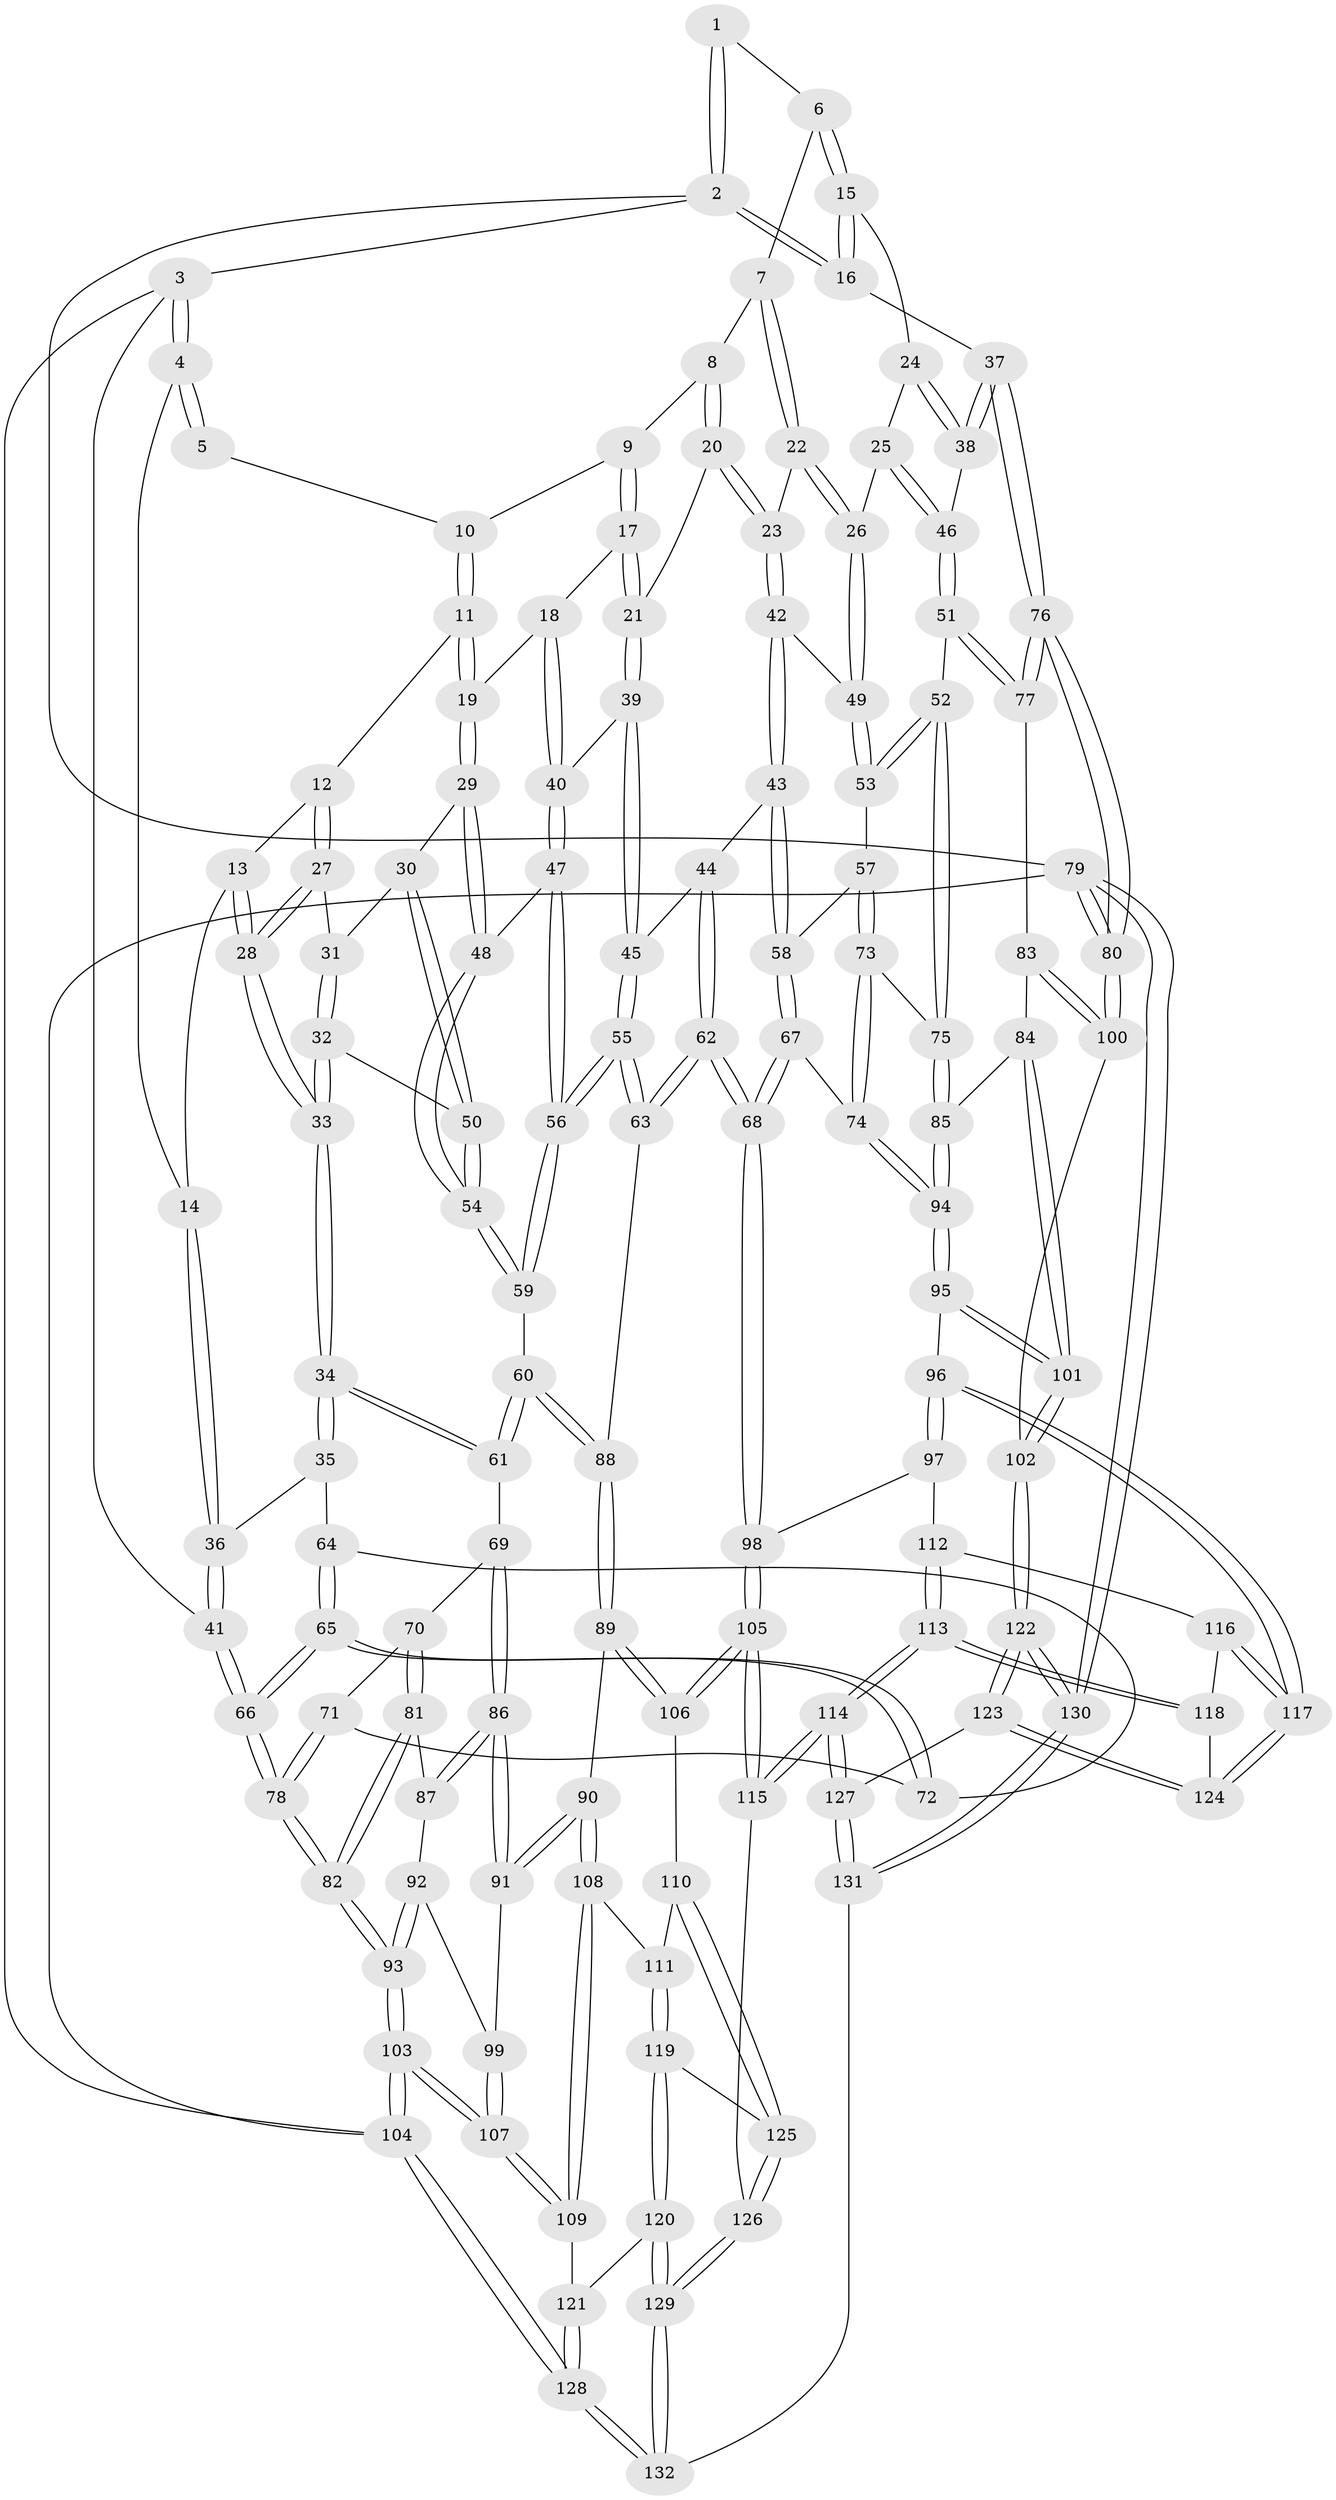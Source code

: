 // Generated by graph-tools (version 1.1) at 2025/00/03/09/25 05:00:52]
// undirected, 132 vertices, 327 edges
graph export_dot {
graph [start="1"]
  node [color=gray90,style=filled];
  1 [pos="+0.5963057930403491+0"];
  2 [pos="+1+0"];
  3 [pos="+0+0"];
  4 [pos="+0+0"];
  5 [pos="+0.32742482855034893+0"];
  6 [pos="+0.7345246443656855+0.14985026027099224"];
  7 [pos="+0.6715627744067008+0.19928199866500065"];
  8 [pos="+0.552713052600889+0.20496423693392274"];
  9 [pos="+0.4770378975632465+0.1699822133685103"];
  10 [pos="+0.3352386688630654+0"];
  11 [pos="+0.30944076627698774+0.1451674466217741"];
  12 [pos="+0.2043371695172781+0.2871792559927782"];
  13 [pos="+0.08998577829491831+0.25419029255084236"];
  14 [pos="+0.06895763864525903+0.23992011214349757"];
  15 [pos="+0.7845652937318714+0.17365965589663188"];
  16 [pos="+1+0.1110165414205973"];
  17 [pos="+0.4743079628136154+0.2620473187297231"];
  18 [pos="+0.4153038624723788+0.3179117017450776"];
  19 [pos="+0.3397577860513935+0.3077503737875994"];
  20 [pos="+0.5797107546084617+0.31330467761573066"];
  21 [pos="+0.5087533103886809+0.3170736952160907"];
  22 [pos="+0.6506488970232874+0.2843892265068757"];
  23 [pos="+0.600904502145694+0.3270715277410014"];
  24 [pos="+0.7794498088682204+0.28838813448377154"];
  25 [pos="+0.7451364145396149+0.3268259947907429"];
  26 [pos="+0.7274764122876234+0.3417152304942983"];
  27 [pos="+0.20455252420975642+0.28917197615708146"];
  28 [pos="+0.170127133019837+0.39666407583543734"];
  29 [pos="+0.3306455814352812+0.32930537891496064"];
  30 [pos="+0.3011197771087498+0.34213754075196323"];
  31 [pos="+0.24525903186812315+0.3190225354758877"];
  32 [pos="+0.21033218225322184+0.4128166253750703"];
  33 [pos="+0.17028235210596276+0.41650096560972694"];
  34 [pos="+0.16875523907893664+0.4179774992926336"];
  35 [pos="+0.10573288511686615+0.423574768948868"];
  36 [pos="+0.05677940286618976+0.3481720208750928"];
  37 [pos="+1+0.12710419373368925"];
  38 [pos="+0.887483691790071+0.3859120420248549"];
  39 [pos="+0.48152491307063244+0.38569259713694737"];
  40 [pos="+0.4616377126468526+0.3919080302239064"];
  41 [pos="+0+0.4409861335505934"];
  42 [pos="+0.6100159360108015+0.391813369135722"];
  43 [pos="+0.600479967892453+0.4197845142542183"];
  44 [pos="+0.577380445049912+0.42331683471405"];
  45 [pos="+0.5667425457583813+0.4219208074618096"];
  46 [pos="+0.8579362302405332+0.44079217785700747"];
  47 [pos="+0.42748955799783617+0.4302932590787401"];
  48 [pos="+0.34410295329501067+0.3623979685631904"];
  49 [pos="+0.7223871664903017+0.3575830801853407"];
  50 [pos="+0.23210578106425622+0.41233088095675136"];
  51 [pos="+0.8356539621235833+0.49117385588220663"];
  52 [pos="+0.8299801739558759+0.492508132461739"];
  53 [pos="+0.7559906106703107+0.45075738320202463"];
  54 [pos="+0.30920808936913463+0.46586901948848786"];
  55 [pos="+0.40483852972541384+0.5463376295223591"];
  56 [pos="+0.4032608511652954+0.5438947325128514"];
  57 [pos="+0.7118534475209023+0.4561359436498743"];
  58 [pos="+0.6112635697364651+0.4342108441330006"];
  59 [pos="+0.33884946568873775+0.5155725878325734"];
  60 [pos="+0.2036297254465616+0.5540487400825497"];
  61 [pos="+0.19428819083115698+0.5482340936829455"];
  62 [pos="+0.46211402763757903+0.6438284744363205"];
  63 [pos="+0.4358741657906379+0.6139880036402049"];
  64 [pos="+0.08824047837540774+0.43766187284445796"];
  65 [pos="+0+0.4579015091635437"];
  66 [pos="+0+0.46281835603146154"];
  67 [pos="+0.6212187486464605+0.5758089575048637"];
  68 [pos="+0.4722130620434263+0.6586991687862823"];
  69 [pos="+0.13747561920955242+0.5658699290490725"];
  70 [pos="+0.08586779991207621+0.5565467744664169"];
  71 [pos="+0.07739364716776911+0.5159200161862011"];
  72 [pos="+0.07797278677318085+0.5059148023086154"];
  73 [pos="+0.6438165690682831+0.5726638989295388"];
  74 [pos="+0.6332077948300237+0.5768420131895451"];
  75 [pos="+0.7822675257717604+0.5510663438837798"];
  76 [pos="+1+0.5960540013437158"];
  77 [pos="+0.9678703225661627+0.5876037723130753"];
  78 [pos="+0+0.4974673722386115"];
  79 [pos="+1+1"];
  80 [pos="+1+0.7894674409805948"];
  81 [pos="+0.060483095418965044+0.5759334943848611"];
  82 [pos="+0+0.5394443190874442"];
  83 [pos="+0.9087497706738644+0.6547093698597485"];
  84 [pos="+0.8913459172658053+0.6661500245335433"];
  85 [pos="+0.7770322178980803+0.6258480302806553"];
  86 [pos="+0.12267990279375267+0.6731288175272574"];
  87 [pos="+0.06207472528564006+0.6155816117923192"];
  88 [pos="+0.2276541492632662+0.6471518923802142"];
  89 [pos="+0.20769941750836823+0.6915229135091675"];
  90 [pos="+0.14722974426817076+0.7122621652766606"];
  91 [pos="+0.13423033363308481+0.7068408284241754"];
  92 [pos="+0.021649233479305634+0.6620991143723066"];
  93 [pos="+0+0.7451701094093405"];
  94 [pos="+0.7382262798914049+0.7031329315757663"];
  95 [pos="+0.7381117653420382+0.7418371722772024"];
  96 [pos="+0.7066501938061932+0.7596397288302973"];
  97 [pos="+0.4947783022385469+0.677251797286379"];
  98 [pos="+0.47234237840252613+0.6614096407865843"];
  99 [pos="+0.12375071739032809+0.7091054148832983"];
  100 [pos="+0.9611375870185881+0.8320801337390997"];
  101 [pos="+0.8153260169407013+0.7677950757352959"];
  102 [pos="+0.8874340616340244+0.8582227898633776"];
  103 [pos="+0+0.8119122342547878"];
  104 [pos="+0+1"];
  105 [pos="+0.4069629177523102+0.7702967986598172"];
  106 [pos="+0.3023744004423688+0.775017091992464"];
  107 [pos="+0+0.8168927233274426"];
  108 [pos="+0.15204566447876236+0.7979606775652879"];
  109 [pos="+0.08119586930057092+0.8664002214651535"];
  110 [pos="+0.28722595196399986+0.7898799484923879"];
  111 [pos="+0.171782092573934+0.8086007754550245"];
  112 [pos="+0.5705817583455188+0.8108554187033086"];
  113 [pos="+0.5311065681440243+0.9271740920477664"];
  114 [pos="+0.5099991291617421+0.961125002690405"];
  115 [pos="+0.42336291211608174+0.8793822845653898"];
  116 [pos="+0.5825917440131388+0.8155048721797591"];
  117 [pos="+0.6840225179887103+0.8186646557892805"];
  118 [pos="+0.6011498397877878+0.8610123318930782"];
  119 [pos="+0.2287863191974429+0.9057837254711979"];
  120 [pos="+0.22786808593257632+0.9182911208677165"];
  121 [pos="+0.10437314785865051+0.902552057303954"];
  122 [pos="+0.8283450576695158+1"];
  123 [pos="+0.6960259446270912+0.9160622075971888"];
  124 [pos="+0.6822383004246024+0.8394650409811556"];
  125 [pos="+0.2669408790423243+0.8315835959031836"];
  126 [pos="+0.3504255434624756+0.9257384772150843"];
  127 [pos="+0.5206653096539524+0.9821701107632731"];
  128 [pos="+0.01917812633717632+1"];
  129 [pos="+0.26697298888882026+0.9804226585782078"];
  130 [pos="+0.8986225411545069+1"];
  131 [pos="+0.5190084860200725+1"];
  132 [pos="+0.22076875246997402+1"];
  1 -- 2;
  1 -- 2;
  1 -- 6;
  2 -- 3;
  2 -- 16;
  2 -- 16;
  2 -- 79;
  3 -- 4;
  3 -- 4;
  3 -- 41;
  3 -- 104;
  4 -- 5;
  4 -- 5;
  4 -- 14;
  5 -- 10;
  6 -- 7;
  6 -- 15;
  6 -- 15;
  7 -- 8;
  7 -- 22;
  7 -- 22;
  8 -- 9;
  8 -- 20;
  8 -- 20;
  9 -- 10;
  9 -- 17;
  9 -- 17;
  10 -- 11;
  10 -- 11;
  11 -- 12;
  11 -- 19;
  11 -- 19;
  12 -- 13;
  12 -- 27;
  12 -- 27;
  13 -- 14;
  13 -- 28;
  13 -- 28;
  14 -- 36;
  14 -- 36;
  15 -- 16;
  15 -- 16;
  15 -- 24;
  16 -- 37;
  17 -- 18;
  17 -- 21;
  17 -- 21;
  18 -- 19;
  18 -- 40;
  18 -- 40;
  19 -- 29;
  19 -- 29;
  20 -- 21;
  20 -- 23;
  20 -- 23;
  21 -- 39;
  21 -- 39;
  22 -- 23;
  22 -- 26;
  22 -- 26;
  23 -- 42;
  23 -- 42;
  24 -- 25;
  24 -- 38;
  24 -- 38;
  25 -- 26;
  25 -- 46;
  25 -- 46;
  26 -- 49;
  26 -- 49;
  27 -- 28;
  27 -- 28;
  27 -- 31;
  28 -- 33;
  28 -- 33;
  29 -- 30;
  29 -- 48;
  29 -- 48;
  30 -- 31;
  30 -- 50;
  30 -- 50;
  31 -- 32;
  31 -- 32;
  32 -- 33;
  32 -- 33;
  32 -- 50;
  33 -- 34;
  33 -- 34;
  34 -- 35;
  34 -- 35;
  34 -- 61;
  34 -- 61;
  35 -- 36;
  35 -- 64;
  36 -- 41;
  36 -- 41;
  37 -- 38;
  37 -- 38;
  37 -- 76;
  37 -- 76;
  38 -- 46;
  39 -- 40;
  39 -- 45;
  39 -- 45;
  40 -- 47;
  40 -- 47;
  41 -- 66;
  41 -- 66;
  42 -- 43;
  42 -- 43;
  42 -- 49;
  43 -- 44;
  43 -- 58;
  43 -- 58;
  44 -- 45;
  44 -- 62;
  44 -- 62;
  45 -- 55;
  45 -- 55;
  46 -- 51;
  46 -- 51;
  47 -- 48;
  47 -- 56;
  47 -- 56;
  48 -- 54;
  48 -- 54;
  49 -- 53;
  49 -- 53;
  50 -- 54;
  50 -- 54;
  51 -- 52;
  51 -- 77;
  51 -- 77;
  52 -- 53;
  52 -- 53;
  52 -- 75;
  52 -- 75;
  53 -- 57;
  54 -- 59;
  54 -- 59;
  55 -- 56;
  55 -- 56;
  55 -- 63;
  55 -- 63;
  56 -- 59;
  56 -- 59;
  57 -- 58;
  57 -- 73;
  57 -- 73;
  58 -- 67;
  58 -- 67;
  59 -- 60;
  60 -- 61;
  60 -- 61;
  60 -- 88;
  60 -- 88;
  61 -- 69;
  62 -- 63;
  62 -- 63;
  62 -- 68;
  62 -- 68;
  63 -- 88;
  64 -- 65;
  64 -- 65;
  64 -- 72;
  65 -- 66;
  65 -- 66;
  65 -- 72;
  65 -- 72;
  66 -- 78;
  66 -- 78;
  67 -- 68;
  67 -- 68;
  67 -- 74;
  68 -- 98;
  68 -- 98;
  69 -- 70;
  69 -- 86;
  69 -- 86;
  70 -- 71;
  70 -- 81;
  70 -- 81;
  71 -- 72;
  71 -- 78;
  71 -- 78;
  73 -- 74;
  73 -- 74;
  73 -- 75;
  74 -- 94;
  74 -- 94;
  75 -- 85;
  75 -- 85;
  76 -- 77;
  76 -- 77;
  76 -- 80;
  76 -- 80;
  77 -- 83;
  78 -- 82;
  78 -- 82;
  79 -- 80;
  79 -- 80;
  79 -- 130;
  79 -- 130;
  79 -- 104;
  80 -- 100;
  80 -- 100;
  81 -- 82;
  81 -- 82;
  81 -- 87;
  82 -- 93;
  82 -- 93;
  83 -- 84;
  83 -- 100;
  83 -- 100;
  84 -- 85;
  84 -- 101;
  84 -- 101;
  85 -- 94;
  85 -- 94;
  86 -- 87;
  86 -- 87;
  86 -- 91;
  86 -- 91;
  87 -- 92;
  88 -- 89;
  88 -- 89;
  89 -- 90;
  89 -- 106;
  89 -- 106;
  90 -- 91;
  90 -- 91;
  90 -- 108;
  90 -- 108;
  91 -- 99;
  92 -- 93;
  92 -- 93;
  92 -- 99;
  93 -- 103;
  93 -- 103;
  94 -- 95;
  94 -- 95;
  95 -- 96;
  95 -- 101;
  95 -- 101;
  96 -- 97;
  96 -- 97;
  96 -- 117;
  96 -- 117;
  97 -- 98;
  97 -- 112;
  98 -- 105;
  98 -- 105;
  99 -- 107;
  99 -- 107;
  100 -- 102;
  101 -- 102;
  101 -- 102;
  102 -- 122;
  102 -- 122;
  103 -- 104;
  103 -- 104;
  103 -- 107;
  103 -- 107;
  104 -- 128;
  104 -- 128;
  105 -- 106;
  105 -- 106;
  105 -- 115;
  105 -- 115;
  106 -- 110;
  107 -- 109;
  107 -- 109;
  108 -- 109;
  108 -- 109;
  108 -- 111;
  109 -- 121;
  110 -- 111;
  110 -- 125;
  110 -- 125;
  111 -- 119;
  111 -- 119;
  112 -- 113;
  112 -- 113;
  112 -- 116;
  113 -- 114;
  113 -- 114;
  113 -- 118;
  113 -- 118;
  114 -- 115;
  114 -- 115;
  114 -- 127;
  114 -- 127;
  115 -- 126;
  116 -- 117;
  116 -- 117;
  116 -- 118;
  117 -- 124;
  117 -- 124;
  118 -- 124;
  119 -- 120;
  119 -- 120;
  119 -- 125;
  120 -- 121;
  120 -- 129;
  120 -- 129;
  121 -- 128;
  121 -- 128;
  122 -- 123;
  122 -- 123;
  122 -- 130;
  122 -- 130;
  123 -- 124;
  123 -- 124;
  123 -- 127;
  125 -- 126;
  125 -- 126;
  126 -- 129;
  126 -- 129;
  127 -- 131;
  127 -- 131;
  128 -- 132;
  128 -- 132;
  129 -- 132;
  129 -- 132;
  130 -- 131;
  130 -- 131;
  131 -- 132;
}
